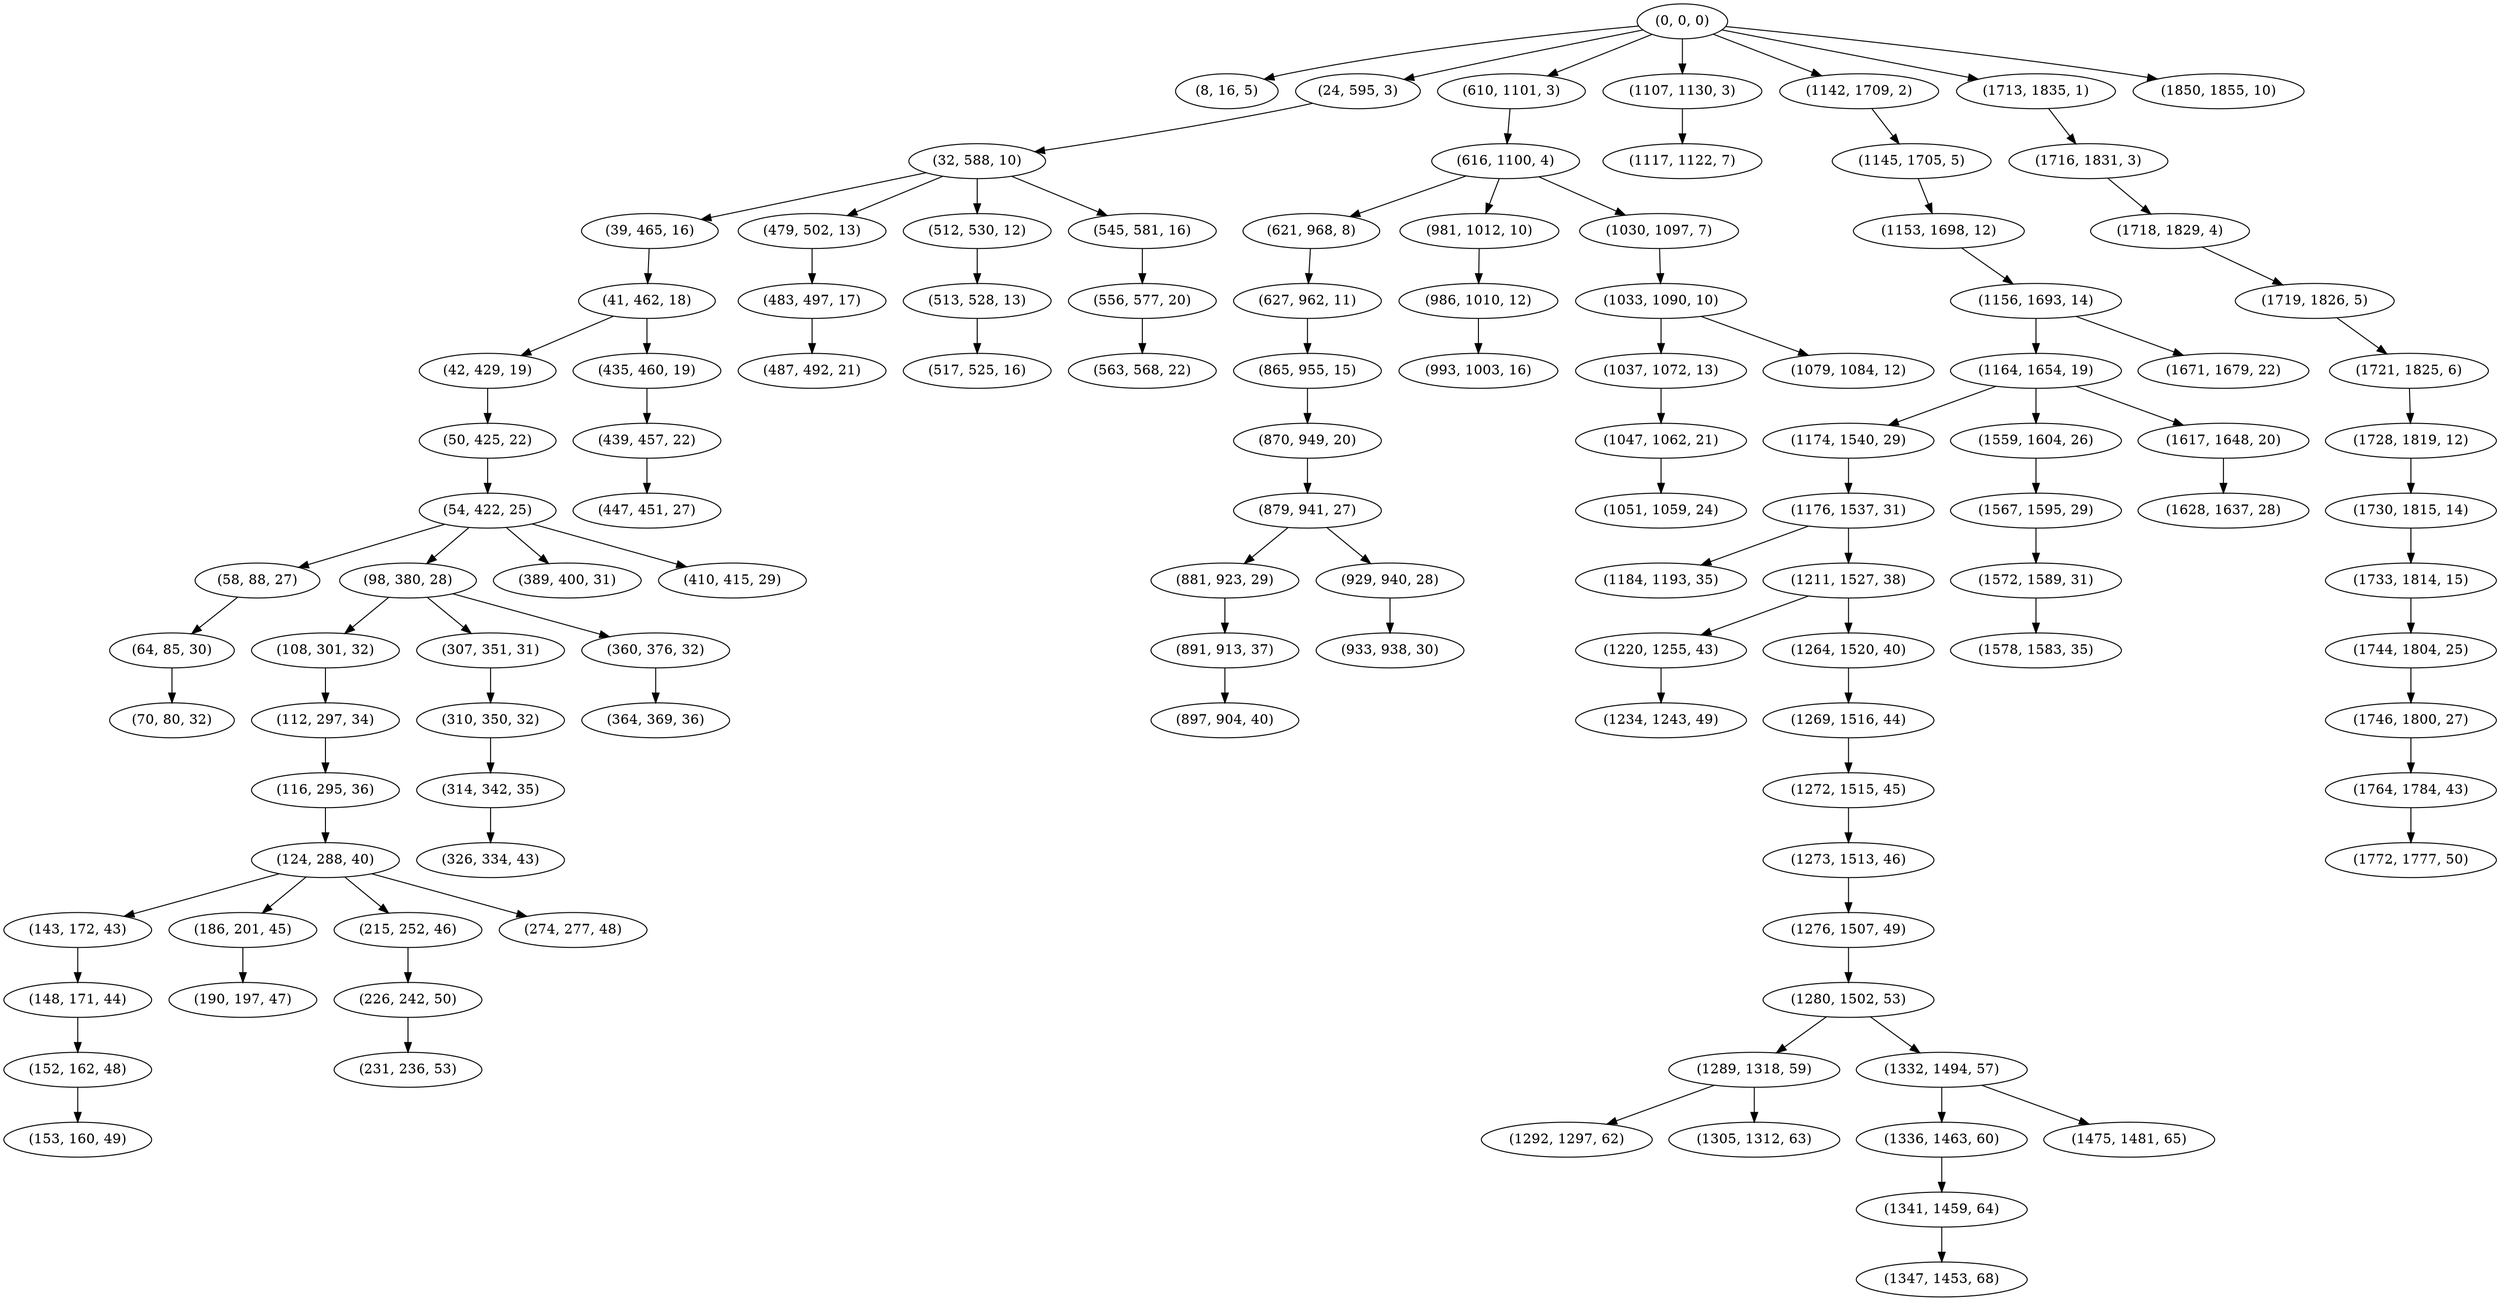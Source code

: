 digraph tree {
    "(0, 0, 0)";
    "(8, 16, 5)";
    "(24, 595, 3)";
    "(32, 588, 10)";
    "(39, 465, 16)";
    "(41, 462, 18)";
    "(42, 429, 19)";
    "(50, 425, 22)";
    "(54, 422, 25)";
    "(58, 88, 27)";
    "(64, 85, 30)";
    "(70, 80, 32)";
    "(98, 380, 28)";
    "(108, 301, 32)";
    "(112, 297, 34)";
    "(116, 295, 36)";
    "(124, 288, 40)";
    "(143, 172, 43)";
    "(148, 171, 44)";
    "(152, 162, 48)";
    "(153, 160, 49)";
    "(186, 201, 45)";
    "(190, 197, 47)";
    "(215, 252, 46)";
    "(226, 242, 50)";
    "(231, 236, 53)";
    "(274, 277, 48)";
    "(307, 351, 31)";
    "(310, 350, 32)";
    "(314, 342, 35)";
    "(326, 334, 43)";
    "(360, 376, 32)";
    "(364, 369, 36)";
    "(389, 400, 31)";
    "(410, 415, 29)";
    "(435, 460, 19)";
    "(439, 457, 22)";
    "(447, 451, 27)";
    "(479, 502, 13)";
    "(483, 497, 17)";
    "(487, 492, 21)";
    "(512, 530, 12)";
    "(513, 528, 13)";
    "(517, 525, 16)";
    "(545, 581, 16)";
    "(556, 577, 20)";
    "(563, 568, 22)";
    "(610, 1101, 3)";
    "(616, 1100, 4)";
    "(621, 968, 8)";
    "(627, 962, 11)";
    "(865, 955, 15)";
    "(870, 949, 20)";
    "(879, 941, 27)";
    "(881, 923, 29)";
    "(891, 913, 37)";
    "(897, 904, 40)";
    "(929, 940, 28)";
    "(933, 938, 30)";
    "(981, 1012, 10)";
    "(986, 1010, 12)";
    "(993, 1003, 16)";
    "(1030, 1097, 7)";
    "(1033, 1090, 10)";
    "(1037, 1072, 13)";
    "(1047, 1062, 21)";
    "(1051, 1059, 24)";
    "(1079, 1084, 12)";
    "(1107, 1130, 3)";
    "(1117, 1122, 7)";
    "(1142, 1709, 2)";
    "(1145, 1705, 5)";
    "(1153, 1698, 12)";
    "(1156, 1693, 14)";
    "(1164, 1654, 19)";
    "(1174, 1540, 29)";
    "(1176, 1537, 31)";
    "(1184, 1193, 35)";
    "(1211, 1527, 38)";
    "(1220, 1255, 43)";
    "(1234, 1243, 49)";
    "(1264, 1520, 40)";
    "(1269, 1516, 44)";
    "(1272, 1515, 45)";
    "(1273, 1513, 46)";
    "(1276, 1507, 49)";
    "(1280, 1502, 53)";
    "(1289, 1318, 59)";
    "(1292, 1297, 62)";
    "(1305, 1312, 63)";
    "(1332, 1494, 57)";
    "(1336, 1463, 60)";
    "(1341, 1459, 64)";
    "(1347, 1453, 68)";
    "(1475, 1481, 65)";
    "(1559, 1604, 26)";
    "(1567, 1595, 29)";
    "(1572, 1589, 31)";
    "(1578, 1583, 35)";
    "(1617, 1648, 20)";
    "(1628, 1637, 28)";
    "(1671, 1679, 22)";
    "(1713, 1835, 1)";
    "(1716, 1831, 3)";
    "(1718, 1829, 4)";
    "(1719, 1826, 5)";
    "(1721, 1825, 6)";
    "(1728, 1819, 12)";
    "(1730, 1815, 14)";
    "(1733, 1814, 15)";
    "(1744, 1804, 25)";
    "(1746, 1800, 27)";
    "(1764, 1784, 43)";
    "(1772, 1777, 50)";
    "(1850, 1855, 10)";
    "(0, 0, 0)" -> "(8, 16, 5)";
    "(0, 0, 0)" -> "(24, 595, 3)";
    "(0, 0, 0)" -> "(610, 1101, 3)";
    "(0, 0, 0)" -> "(1107, 1130, 3)";
    "(0, 0, 0)" -> "(1142, 1709, 2)";
    "(0, 0, 0)" -> "(1713, 1835, 1)";
    "(0, 0, 0)" -> "(1850, 1855, 10)";
    "(24, 595, 3)" -> "(32, 588, 10)";
    "(32, 588, 10)" -> "(39, 465, 16)";
    "(32, 588, 10)" -> "(479, 502, 13)";
    "(32, 588, 10)" -> "(512, 530, 12)";
    "(32, 588, 10)" -> "(545, 581, 16)";
    "(39, 465, 16)" -> "(41, 462, 18)";
    "(41, 462, 18)" -> "(42, 429, 19)";
    "(41, 462, 18)" -> "(435, 460, 19)";
    "(42, 429, 19)" -> "(50, 425, 22)";
    "(50, 425, 22)" -> "(54, 422, 25)";
    "(54, 422, 25)" -> "(58, 88, 27)";
    "(54, 422, 25)" -> "(98, 380, 28)";
    "(54, 422, 25)" -> "(389, 400, 31)";
    "(54, 422, 25)" -> "(410, 415, 29)";
    "(58, 88, 27)" -> "(64, 85, 30)";
    "(64, 85, 30)" -> "(70, 80, 32)";
    "(98, 380, 28)" -> "(108, 301, 32)";
    "(98, 380, 28)" -> "(307, 351, 31)";
    "(98, 380, 28)" -> "(360, 376, 32)";
    "(108, 301, 32)" -> "(112, 297, 34)";
    "(112, 297, 34)" -> "(116, 295, 36)";
    "(116, 295, 36)" -> "(124, 288, 40)";
    "(124, 288, 40)" -> "(143, 172, 43)";
    "(124, 288, 40)" -> "(186, 201, 45)";
    "(124, 288, 40)" -> "(215, 252, 46)";
    "(124, 288, 40)" -> "(274, 277, 48)";
    "(143, 172, 43)" -> "(148, 171, 44)";
    "(148, 171, 44)" -> "(152, 162, 48)";
    "(152, 162, 48)" -> "(153, 160, 49)";
    "(186, 201, 45)" -> "(190, 197, 47)";
    "(215, 252, 46)" -> "(226, 242, 50)";
    "(226, 242, 50)" -> "(231, 236, 53)";
    "(307, 351, 31)" -> "(310, 350, 32)";
    "(310, 350, 32)" -> "(314, 342, 35)";
    "(314, 342, 35)" -> "(326, 334, 43)";
    "(360, 376, 32)" -> "(364, 369, 36)";
    "(435, 460, 19)" -> "(439, 457, 22)";
    "(439, 457, 22)" -> "(447, 451, 27)";
    "(479, 502, 13)" -> "(483, 497, 17)";
    "(483, 497, 17)" -> "(487, 492, 21)";
    "(512, 530, 12)" -> "(513, 528, 13)";
    "(513, 528, 13)" -> "(517, 525, 16)";
    "(545, 581, 16)" -> "(556, 577, 20)";
    "(556, 577, 20)" -> "(563, 568, 22)";
    "(610, 1101, 3)" -> "(616, 1100, 4)";
    "(616, 1100, 4)" -> "(621, 968, 8)";
    "(616, 1100, 4)" -> "(981, 1012, 10)";
    "(616, 1100, 4)" -> "(1030, 1097, 7)";
    "(621, 968, 8)" -> "(627, 962, 11)";
    "(627, 962, 11)" -> "(865, 955, 15)";
    "(865, 955, 15)" -> "(870, 949, 20)";
    "(870, 949, 20)" -> "(879, 941, 27)";
    "(879, 941, 27)" -> "(881, 923, 29)";
    "(879, 941, 27)" -> "(929, 940, 28)";
    "(881, 923, 29)" -> "(891, 913, 37)";
    "(891, 913, 37)" -> "(897, 904, 40)";
    "(929, 940, 28)" -> "(933, 938, 30)";
    "(981, 1012, 10)" -> "(986, 1010, 12)";
    "(986, 1010, 12)" -> "(993, 1003, 16)";
    "(1030, 1097, 7)" -> "(1033, 1090, 10)";
    "(1033, 1090, 10)" -> "(1037, 1072, 13)";
    "(1033, 1090, 10)" -> "(1079, 1084, 12)";
    "(1037, 1072, 13)" -> "(1047, 1062, 21)";
    "(1047, 1062, 21)" -> "(1051, 1059, 24)";
    "(1107, 1130, 3)" -> "(1117, 1122, 7)";
    "(1142, 1709, 2)" -> "(1145, 1705, 5)";
    "(1145, 1705, 5)" -> "(1153, 1698, 12)";
    "(1153, 1698, 12)" -> "(1156, 1693, 14)";
    "(1156, 1693, 14)" -> "(1164, 1654, 19)";
    "(1156, 1693, 14)" -> "(1671, 1679, 22)";
    "(1164, 1654, 19)" -> "(1174, 1540, 29)";
    "(1164, 1654, 19)" -> "(1559, 1604, 26)";
    "(1164, 1654, 19)" -> "(1617, 1648, 20)";
    "(1174, 1540, 29)" -> "(1176, 1537, 31)";
    "(1176, 1537, 31)" -> "(1184, 1193, 35)";
    "(1176, 1537, 31)" -> "(1211, 1527, 38)";
    "(1211, 1527, 38)" -> "(1220, 1255, 43)";
    "(1211, 1527, 38)" -> "(1264, 1520, 40)";
    "(1220, 1255, 43)" -> "(1234, 1243, 49)";
    "(1264, 1520, 40)" -> "(1269, 1516, 44)";
    "(1269, 1516, 44)" -> "(1272, 1515, 45)";
    "(1272, 1515, 45)" -> "(1273, 1513, 46)";
    "(1273, 1513, 46)" -> "(1276, 1507, 49)";
    "(1276, 1507, 49)" -> "(1280, 1502, 53)";
    "(1280, 1502, 53)" -> "(1289, 1318, 59)";
    "(1280, 1502, 53)" -> "(1332, 1494, 57)";
    "(1289, 1318, 59)" -> "(1292, 1297, 62)";
    "(1289, 1318, 59)" -> "(1305, 1312, 63)";
    "(1332, 1494, 57)" -> "(1336, 1463, 60)";
    "(1332, 1494, 57)" -> "(1475, 1481, 65)";
    "(1336, 1463, 60)" -> "(1341, 1459, 64)";
    "(1341, 1459, 64)" -> "(1347, 1453, 68)";
    "(1559, 1604, 26)" -> "(1567, 1595, 29)";
    "(1567, 1595, 29)" -> "(1572, 1589, 31)";
    "(1572, 1589, 31)" -> "(1578, 1583, 35)";
    "(1617, 1648, 20)" -> "(1628, 1637, 28)";
    "(1713, 1835, 1)" -> "(1716, 1831, 3)";
    "(1716, 1831, 3)" -> "(1718, 1829, 4)";
    "(1718, 1829, 4)" -> "(1719, 1826, 5)";
    "(1719, 1826, 5)" -> "(1721, 1825, 6)";
    "(1721, 1825, 6)" -> "(1728, 1819, 12)";
    "(1728, 1819, 12)" -> "(1730, 1815, 14)";
    "(1730, 1815, 14)" -> "(1733, 1814, 15)";
    "(1733, 1814, 15)" -> "(1744, 1804, 25)";
    "(1744, 1804, 25)" -> "(1746, 1800, 27)";
    "(1746, 1800, 27)" -> "(1764, 1784, 43)";
    "(1764, 1784, 43)" -> "(1772, 1777, 50)";
}
